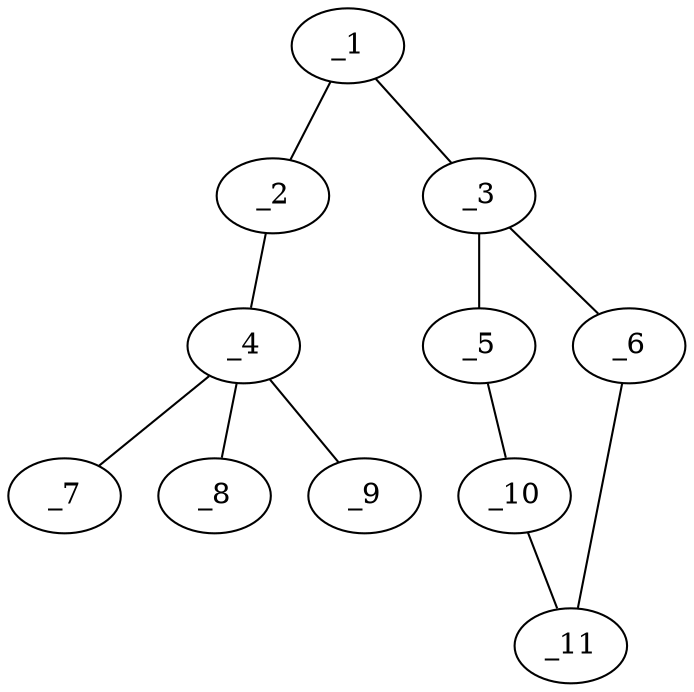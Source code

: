 graph molid187521 {
	_1	 [charge=0,
		chem=1,
		symbol="C  ",
		x="2.809",
		y="0.0194"];
	_2	 [charge=0,
		chem=5,
		symbol="S  ",
		x="3.6751",
		y="0.5194"];
	_1 -- _2	 [valence=1];
	_3	 [charge=0,
		chem=1,
		symbol="C  ",
		x="2.809",
		y="-0.9806"];
	_1 -- _3	 [valence=1];
	_4	 [charge=0,
		chem=5,
		symbol="S  ",
		x="3.6751",
		y="1.5194"];
	_2 -- _4	 [valence=1];
	_5	 [charge=0,
		chem=4,
		symbol="N  ",
		x=2,
		y="-1.5684"];
	_3 -- _5	 [valence=2];
	_6	 [charge=0,
		chem=4,
		symbol="N  ",
		x="3.618",
		y="-1.5684"];
	_3 -- _6	 [valence=1];
	_7	 [charge=0,
		chem=2,
		symbol="O  ",
		x="3.6751",
		y="2.5194"];
	_4 -- _7	 [valence=2];
	_8	 [charge=0,
		chem=2,
		symbol="O  ",
		x="2.6751",
		y="1.5194"];
	_4 -- _8	 [valence=2];
	_9	 [charge=0,
		chem=2,
		symbol="O  ",
		x="4.6751",
		y="1.5194"];
	_4 -- _9	 [valence=1];
	_10	 [charge=0,
		chem=1,
		symbol="C  ",
		x="2.309",
		y="-2.5194"];
	_5 -- _10	 [valence=1];
	_11	 [charge=0,
		chem=1,
		symbol="C  ",
		x="3.309",
		y="-2.5194"];
	_6 -- _11	 [valence=1];
	_10 -- _11	 [valence=1];
}
